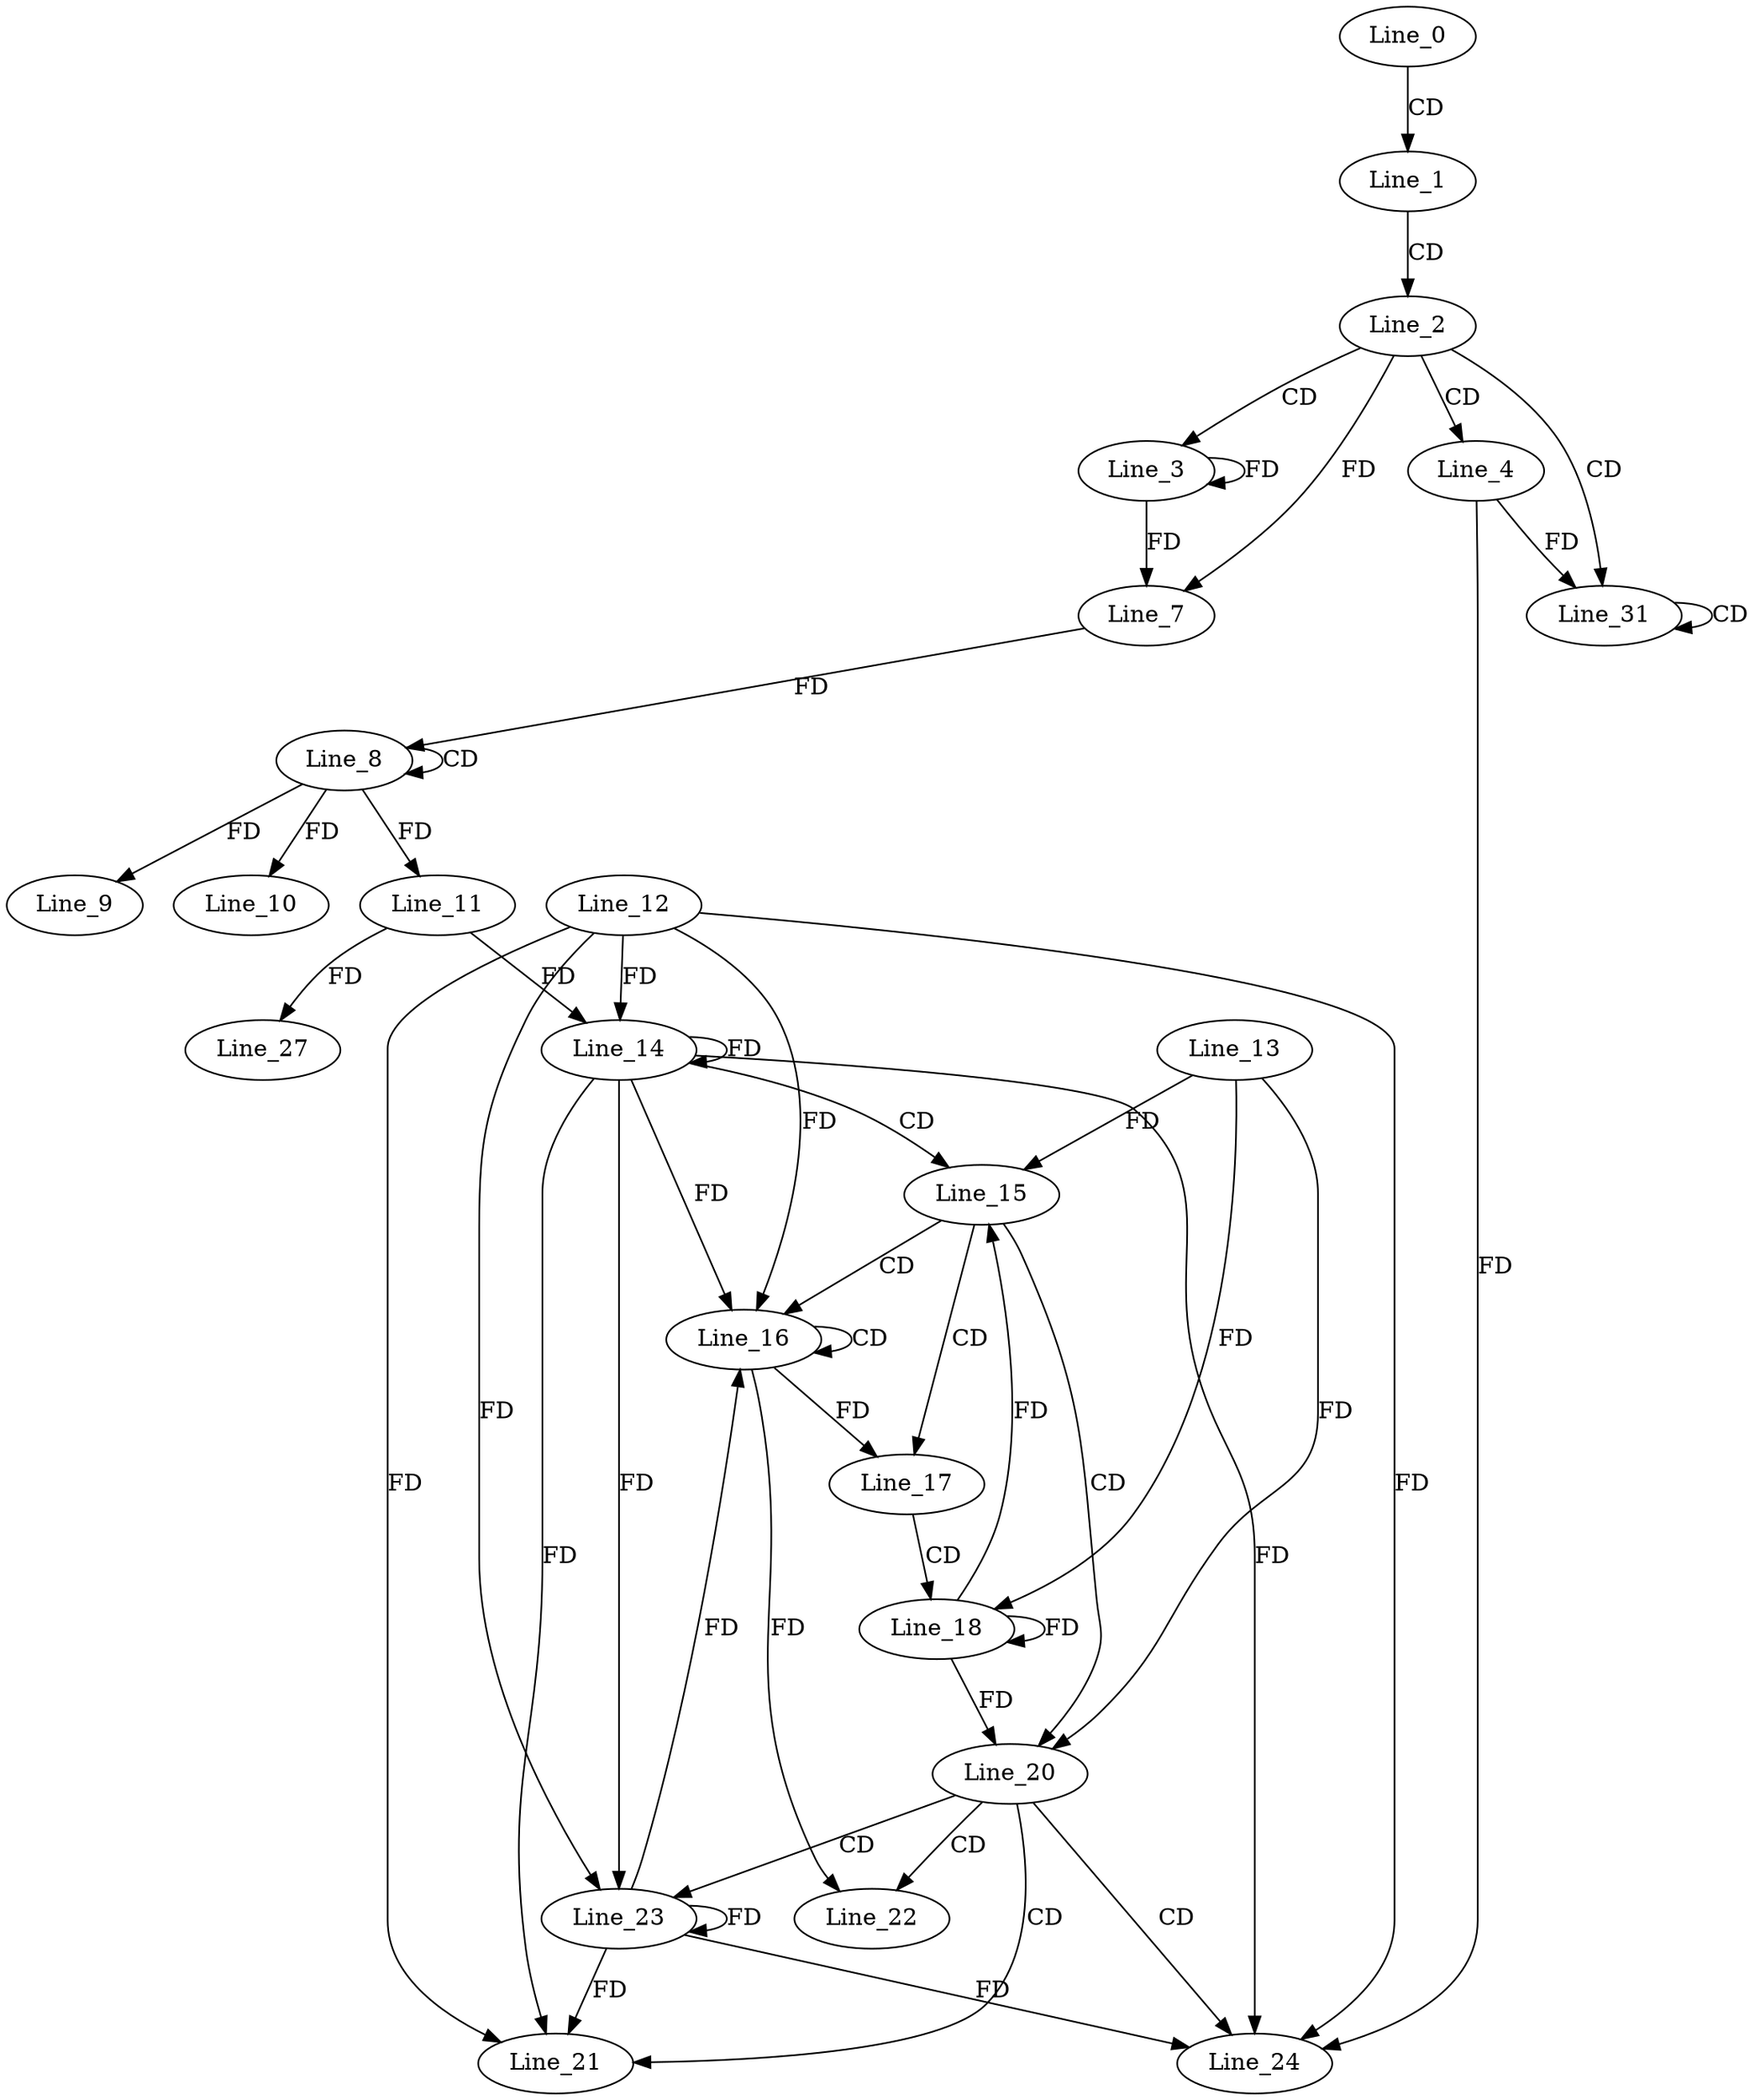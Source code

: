 digraph G {
  Line_0;
  Line_1;
  Line_2;
  Line_3;
  Line_3;
  Line_4;
  Line_7;
  Line_8;
  Line_8;
  Line_7;
  Line_9;
  Line_10;
  Line_11;
  Line_14;
  Line_12;
  Line_14;
  Line_11;
  Line_14;
  Line_15;
  Line_13;
  Line_16;
  Line_16;
  Line_17;
  Line_18;
  Line_20;
  Line_21;
  Line_22;
  Line_23;
  Line_23;
  Line_24;
  Line_27;
  Line_31;
  Line_31;
  Line_0 -> Line_1 [ label="CD" ];
  Line_1 -> Line_2 [ label="CD" ];
  Line_2 -> Line_3 [ label="CD" ];
  Line_3 -> Line_3 [ label="FD" ];
  Line_2 -> Line_4 [ label="CD" ];
  Line_2 -> Line_7 [ label="FD" ];
  Line_3 -> Line_7 [ label="FD" ];
  Line_8 -> Line_8 [ label="CD" ];
  Line_7 -> Line_8 [ label="FD" ];
  Line_8 -> Line_9 [ label="FD" ];
  Line_8 -> Line_10 [ label="FD" ];
  Line_8 -> Line_11 [ label="FD" ];
  Line_14 -> Line_14 [ label="FD" ];
  Line_12 -> Line_14 [ label="FD" ];
  Line_11 -> Line_14 [ label="FD" ];
  Line_14 -> Line_15 [ label="CD" ];
  Line_13 -> Line_15 [ label="FD" ];
  Line_15 -> Line_16 [ label="CD" ];
  Line_16 -> Line_16 [ label="CD" ];
  Line_14 -> Line_16 [ label="FD" ];
  Line_12 -> Line_16 [ label="FD" ];
  Line_15 -> Line_17 [ label="CD" ];
  Line_16 -> Line_17 [ label="FD" ];
  Line_17 -> Line_18 [ label="CD" ];
  Line_18 -> Line_18 [ label="FD" ];
  Line_13 -> Line_18 [ label="FD" ];
  Line_15 -> Line_20 [ label="CD" ];
  Line_18 -> Line_20 [ label="FD" ];
  Line_13 -> Line_20 [ label="FD" ];
  Line_20 -> Line_21 [ label="CD" ];
  Line_14 -> Line_21 [ label="FD" ];
  Line_12 -> Line_21 [ label="FD" ];
  Line_20 -> Line_22 [ label="CD" ];
  Line_16 -> Line_22 [ label="FD" ];
  Line_20 -> Line_23 [ label="CD" ];
  Line_14 -> Line_23 [ label="FD" ];
  Line_23 -> Line_23 [ label="FD" ];
  Line_12 -> Line_23 [ label="FD" ];
  Line_20 -> Line_24 [ label="CD" ];
  Line_4 -> Line_24 [ label="FD" ];
  Line_14 -> Line_24 [ label="FD" ];
  Line_23 -> Line_24 [ label="FD" ];
  Line_12 -> Line_24 [ label="FD" ];
  Line_11 -> Line_27 [ label="FD" ];
  Line_2 -> Line_31 [ label="CD" ];
  Line_31 -> Line_31 [ label="CD" ];
  Line_4 -> Line_31 [ label="FD" ];
  Line_18 -> Line_15 [ label="FD" ];
  Line_23 -> Line_16 [ label="FD" ];
  Line_23 -> Line_21 [ label="FD" ];
}
